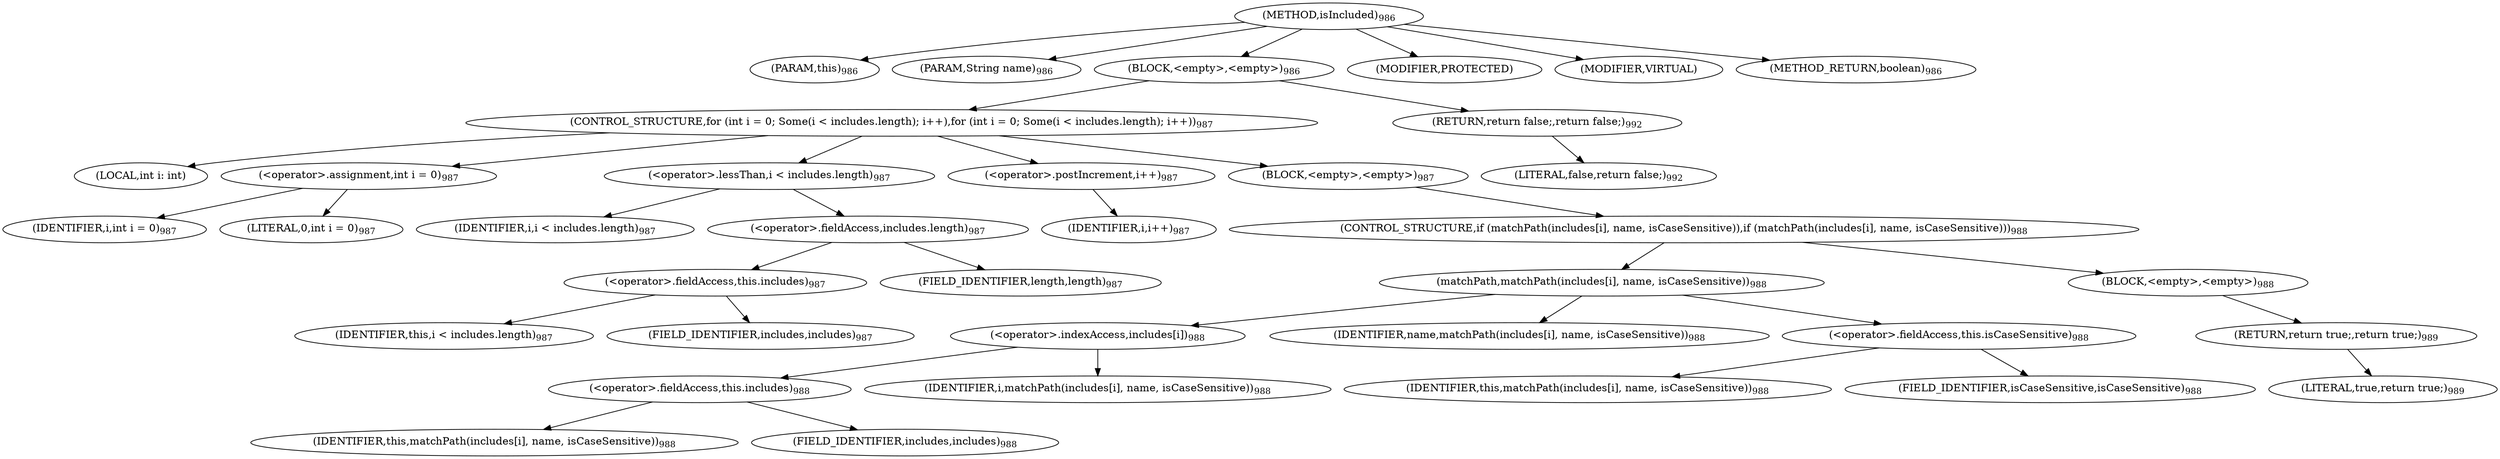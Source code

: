 digraph "isIncluded" {  
"1734" [label = <(METHOD,isIncluded)<SUB>986</SUB>> ]
"1735" [label = <(PARAM,this)<SUB>986</SUB>> ]
"1736" [label = <(PARAM,String name)<SUB>986</SUB>> ]
"1737" [label = <(BLOCK,&lt;empty&gt;,&lt;empty&gt;)<SUB>986</SUB>> ]
"1738" [label = <(CONTROL_STRUCTURE,for (int i = 0; Some(i &lt; includes.length); i++),for (int i = 0; Some(i &lt; includes.length); i++))<SUB>987</SUB>> ]
"1739" [label = <(LOCAL,int i: int)> ]
"1740" [label = <(&lt;operator&gt;.assignment,int i = 0)<SUB>987</SUB>> ]
"1741" [label = <(IDENTIFIER,i,int i = 0)<SUB>987</SUB>> ]
"1742" [label = <(LITERAL,0,int i = 0)<SUB>987</SUB>> ]
"1743" [label = <(&lt;operator&gt;.lessThan,i &lt; includes.length)<SUB>987</SUB>> ]
"1744" [label = <(IDENTIFIER,i,i &lt; includes.length)<SUB>987</SUB>> ]
"1745" [label = <(&lt;operator&gt;.fieldAccess,includes.length)<SUB>987</SUB>> ]
"1746" [label = <(&lt;operator&gt;.fieldAccess,this.includes)<SUB>987</SUB>> ]
"1747" [label = <(IDENTIFIER,this,i &lt; includes.length)<SUB>987</SUB>> ]
"1748" [label = <(FIELD_IDENTIFIER,includes,includes)<SUB>987</SUB>> ]
"1749" [label = <(FIELD_IDENTIFIER,length,length)<SUB>987</SUB>> ]
"1750" [label = <(&lt;operator&gt;.postIncrement,i++)<SUB>987</SUB>> ]
"1751" [label = <(IDENTIFIER,i,i++)<SUB>987</SUB>> ]
"1752" [label = <(BLOCK,&lt;empty&gt;,&lt;empty&gt;)<SUB>987</SUB>> ]
"1753" [label = <(CONTROL_STRUCTURE,if (matchPath(includes[i], name, isCaseSensitive)),if (matchPath(includes[i], name, isCaseSensitive)))<SUB>988</SUB>> ]
"1754" [label = <(matchPath,matchPath(includes[i], name, isCaseSensitive))<SUB>988</SUB>> ]
"1755" [label = <(&lt;operator&gt;.indexAccess,includes[i])<SUB>988</SUB>> ]
"1756" [label = <(&lt;operator&gt;.fieldAccess,this.includes)<SUB>988</SUB>> ]
"1757" [label = <(IDENTIFIER,this,matchPath(includes[i], name, isCaseSensitive))<SUB>988</SUB>> ]
"1758" [label = <(FIELD_IDENTIFIER,includes,includes)<SUB>988</SUB>> ]
"1759" [label = <(IDENTIFIER,i,matchPath(includes[i], name, isCaseSensitive))<SUB>988</SUB>> ]
"1760" [label = <(IDENTIFIER,name,matchPath(includes[i], name, isCaseSensitive))<SUB>988</SUB>> ]
"1761" [label = <(&lt;operator&gt;.fieldAccess,this.isCaseSensitive)<SUB>988</SUB>> ]
"1762" [label = <(IDENTIFIER,this,matchPath(includes[i], name, isCaseSensitive))<SUB>988</SUB>> ]
"1763" [label = <(FIELD_IDENTIFIER,isCaseSensitive,isCaseSensitive)<SUB>988</SUB>> ]
"1764" [label = <(BLOCK,&lt;empty&gt;,&lt;empty&gt;)<SUB>988</SUB>> ]
"1765" [label = <(RETURN,return true;,return true;)<SUB>989</SUB>> ]
"1766" [label = <(LITERAL,true,return true;)<SUB>989</SUB>> ]
"1767" [label = <(RETURN,return false;,return false;)<SUB>992</SUB>> ]
"1768" [label = <(LITERAL,false,return false;)<SUB>992</SUB>> ]
"1769" [label = <(MODIFIER,PROTECTED)> ]
"1770" [label = <(MODIFIER,VIRTUAL)> ]
"1771" [label = <(METHOD_RETURN,boolean)<SUB>986</SUB>> ]
  "1734" -> "1735" 
  "1734" -> "1736" 
  "1734" -> "1737" 
  "1734" -> "1769" 
  "1734" -> "1770" 
  "1734" -> "1771" 
  "1737" -> "1738" 
  "1737" -> "1767" 
  "1738" -> "1739" 
  "1738" -> "1740" 
  "1738" -> "1743" 
  "1738" -> "1750" 
  "1738" -> "1752" 
  "1740" -> "1741" 
  "1740" -> "1742" 
  "1743" -> "1744" 
  "1743" -> "1745" 
  "1745" -> "1746" 
  "1745" -> "1749" 
  "1746" -> "1747" 
  "1746" -> "1748" 
  "1750" -> "1751" 
  "1752" -> "1753" 
  "1753" -> "1754" 
  "1753" -> "1764" 
  "1754" -> "1755" 
  "1754" -> "1760" 
  "1754" -> "1761" 
  "1755" -> "1756" 
  "1755" -> "1759" 
  "1756" -> "1757" 
  "1756" -> "1758" 
  "1761" -> "1762" 
  "1761" -> "1763" 
  "1764" -> "1765" 
  "1765" -> "1766" 
  "1767" -> "1768" 
}
